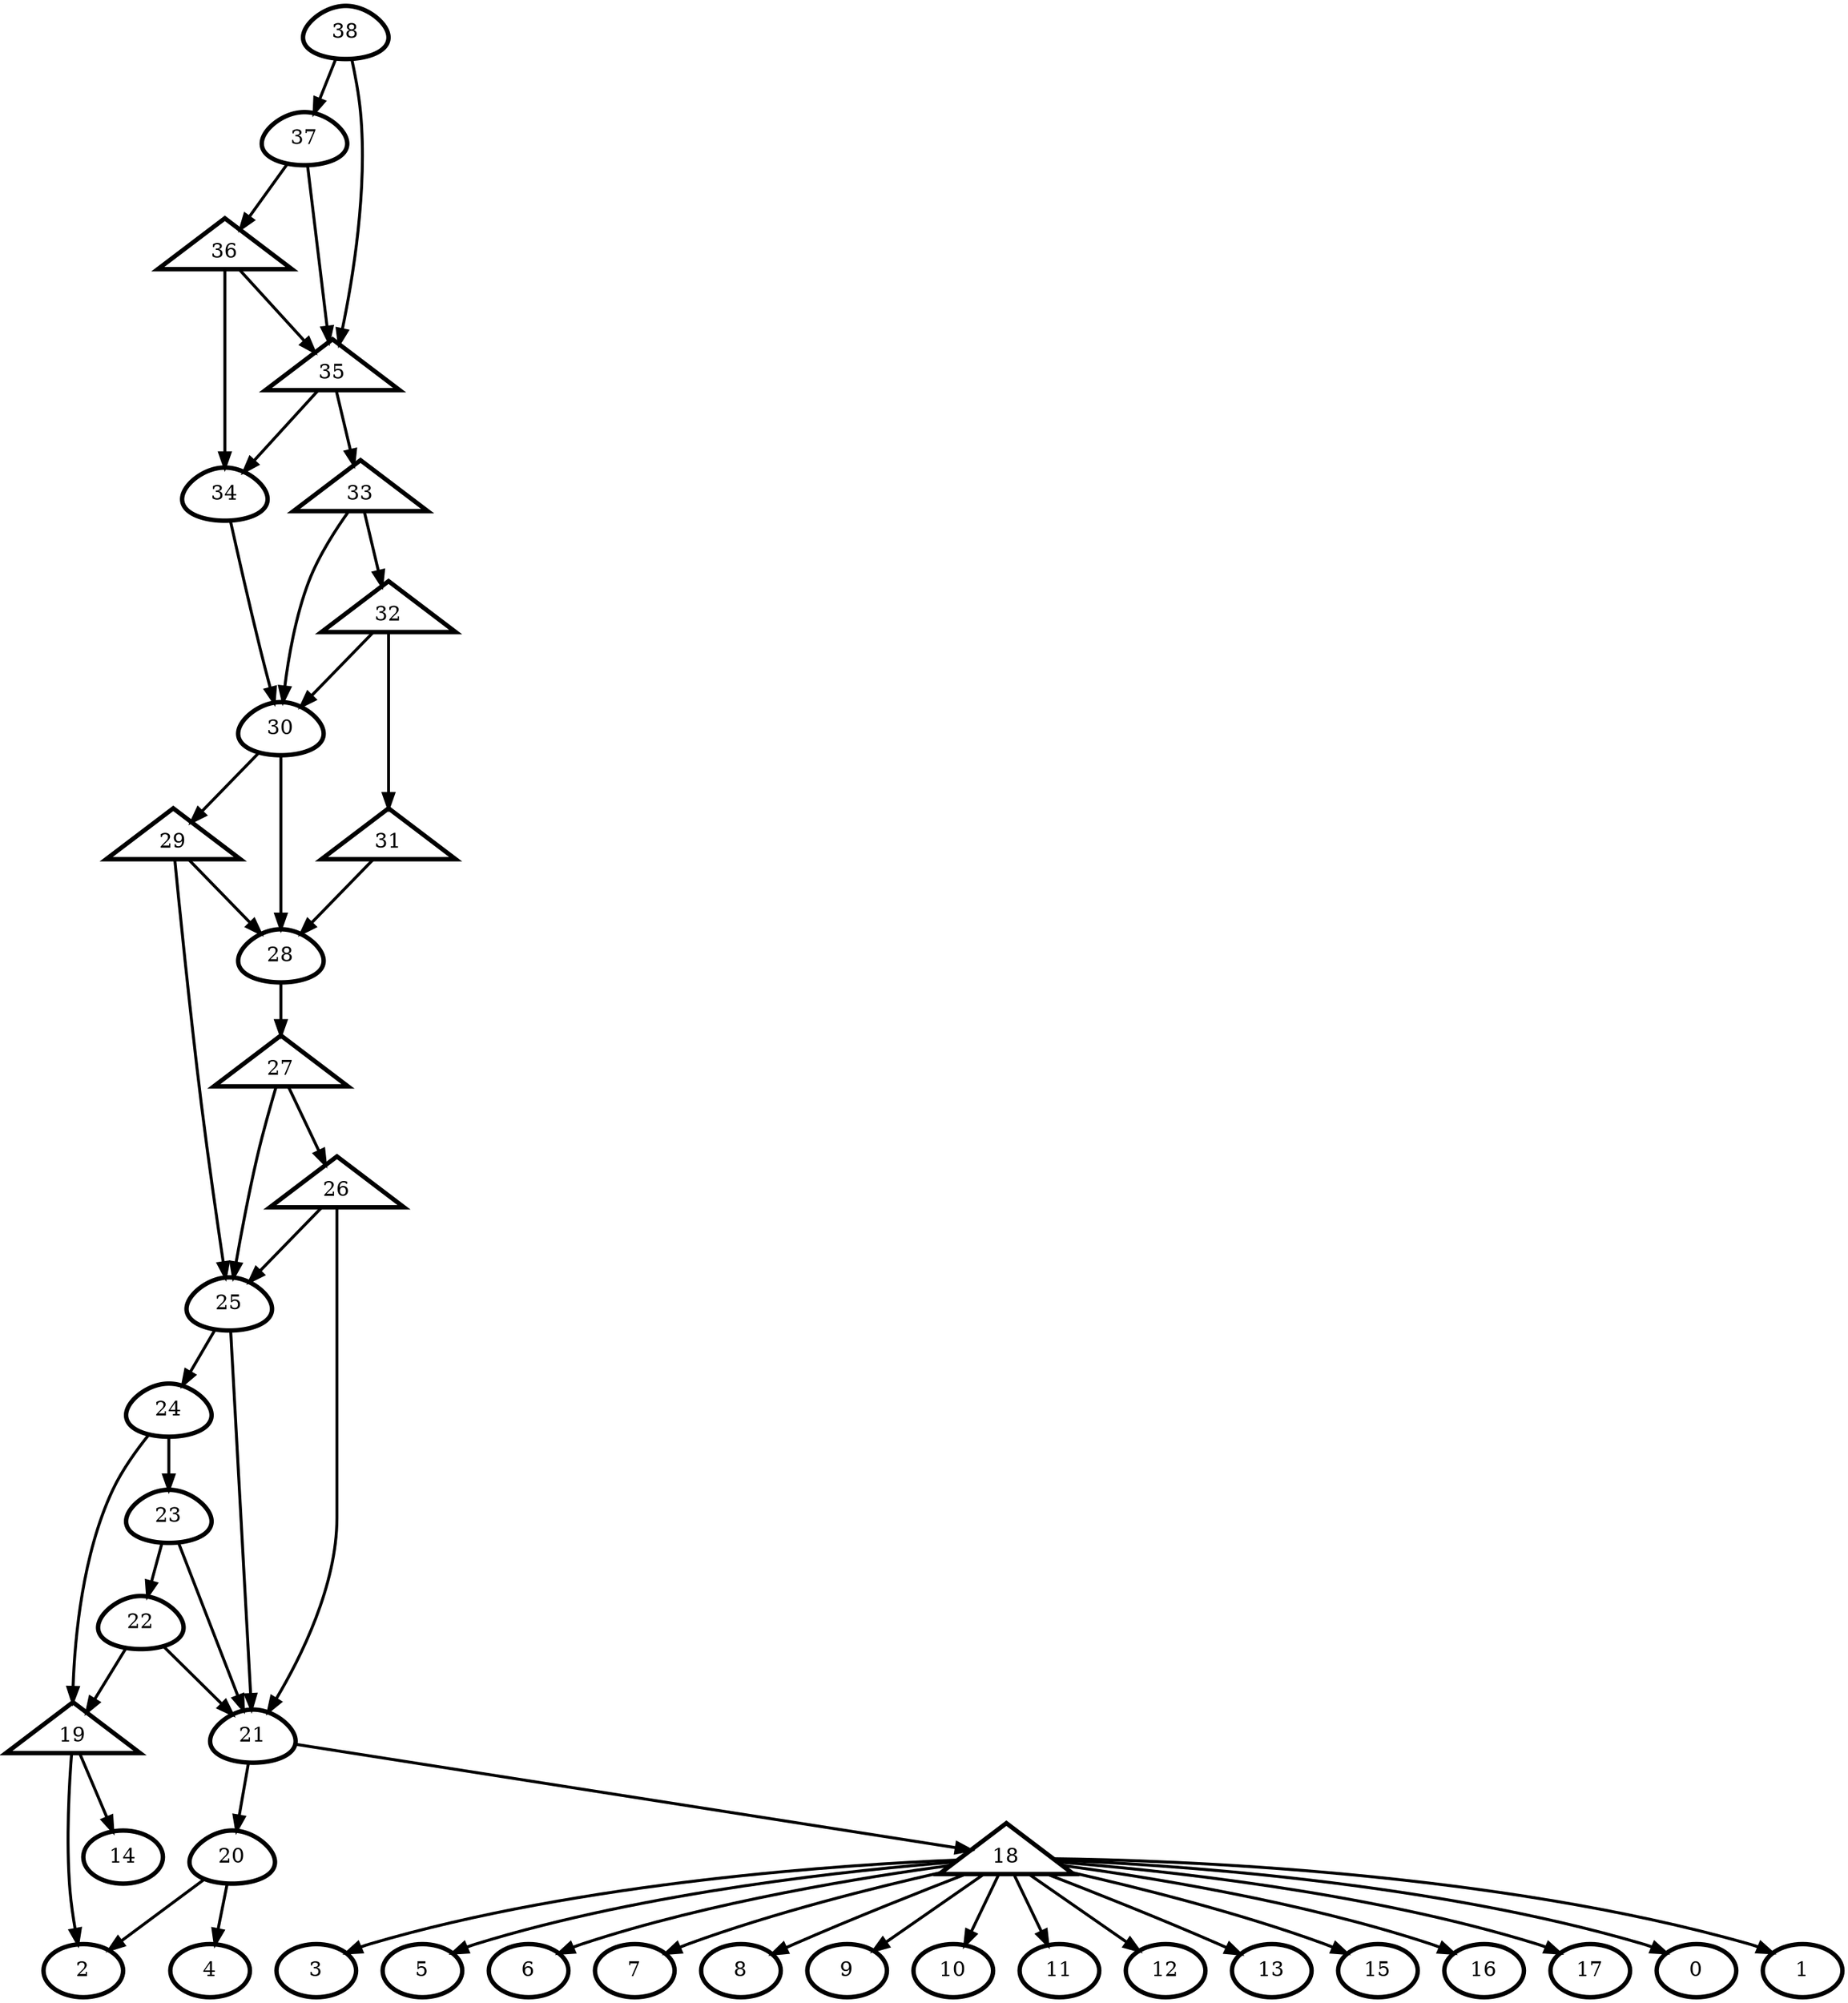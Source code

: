 digraph G {
    0 [penwidth=3,label="0"]
    1 [penwidth=3,label="1"]
    2 [penwidth=3,label="2"]
    3 [penwidth=3,label="3"]
    4 [penwidth=3,label="4"]
    5 [penwidth=3,label="5"]
    6 [penwidth=3,label="6"]
    7 [penwidth=3,label="7"]
    8 [penwidth=3,label="8"]
    9 [penwidth=3,label="9"]
    10 [penwidth=3,label="10"]
    11 [penwidth=3,label="11"]
    12 [penwidth=3,label="12"]
    13 [penwidth=3,label="13"]
    14 [penwidth=3,label="14"]
    15 [penwidth=3,label="15"]
    16 [penwidth=3,label="16"]
    17 [penwidth=3,label="17"]
    18 [penwidth=3,label="20",shape = "egg"]
    19 [penwidth=3,label="21",shape = "egg"]
    20 [penwidth=3,label="22",shape = "egg"]
    21 [penwidth=3,label="23",shape = "egg"]
    22 [penwidth=3,label="24",shape = "egg"]
    23 [penwidth=3,label="25",shape = "egg"]
    24 [penwidth=3,label="28",shape = "egg"]
    25 [penwidth=3,label="30",shape = "egg"]
    26 [penwidth=3,label="34",shape = "egg"]
    27 [penwidth=3,label="37",shape = "egg"]
    28 [penwidth=3,label="18",shape = "triangle"]
    29 [penwidth=3,label="19",shape = "triangle"]
    30 [penwidth=3,label="26",shape = "triangle"]
    31 [penwidth=3,label="27",shape = "triangle"]
    32 [penwidth=3,label="29",shape = "triangle"]
    33 [penwidth=3,label="31",shape = "triangle"]
    34 [penwidth=3,label="32",shape = "triangle"]
    35 [penwidth=3,label="33",shape = "triangle"]
    36 [penwidth=3,label="35",shape = "triangle"]
    37 [penwidth=3,label="36",shape = "triangle"]
    38 [penwidth=3,label="38",shape = "egg"]

    28 -> 10 [penwidth=2]
    28 -> 6 [penwidth=2]
    28 -> 9 [penwidth=2]
    28 -> 13 [penwidth=2]
    28 -> 8 [penwidth=2]
    28 -> 1 [penwidth=2]
    28 -> 7 [penwidth=2]
    28 -> 3 [penwidth=2]
    28 -> 16 [penwidth=2]
    28 -> 12 [penwidth=2]
    28 -> 11 [penwidth=2]
    28 -> 15 [penwidth=2]
    28 -> 17 [penwidth=2]
    28 -> 5 [penwidth=2]
    28 -> 0 [penwidth=2]
    29 -> 2 [penwidth=2]
    29 -> 14 [penwidth=2]
    18 -> 2 [penwidth=2]
    18 -> 4 [penwidth=2]
    19 -> 18 [penwidth=2]
    19 -> 28 [penwidth=2]
    20 -> 19 [penwidth=2]
    20 -> 29 [penwidth=2]
    21 -> 19 [penwidth=2]
    21 -> 20 [penwidth=2]
    22 -> 21 [penwidth=2]
    22 -> 29 [penwidth=2]
    23 -> 22 [penwidth=2]
    23 -> 19 [penwidth=2]
    30 -> 19 [penwidth=2]
    30 -> 23 [penwidth=2]
    31 -> 30 [penwidth=2]
    31 -> 23 [penwidth=2]
    24 -> 31 [penwidth=2]
    32 -> 24 [penwidth=2]
    32 -> 23 [penwidth=2]
    25 -> 24 [penwidth=2]
    25 -> 32 [penwidth=2]
    33 -> 24 [penwidth=2]
    34 -> 25 [penwidth=2]
    34 -> 33 [penwidth=2]
    35 -> 34 [penwidth=2]
    35 -> 25 [penwidth=2]
    26 -> 25 [penwidth=2]
    36 -> 35 [penwidth=2]
    36 -> 26 [penwidth=2]
    37 -> 36 [penwidth=2]
    37 -> 26 [penwidth=2]
    27 -> 37 [penwidth=2]
    27 -> 36 [penwidth=2]
    38 -> 27 [penwidth=2]
    38 -> 36 [penwidth=2]
}
